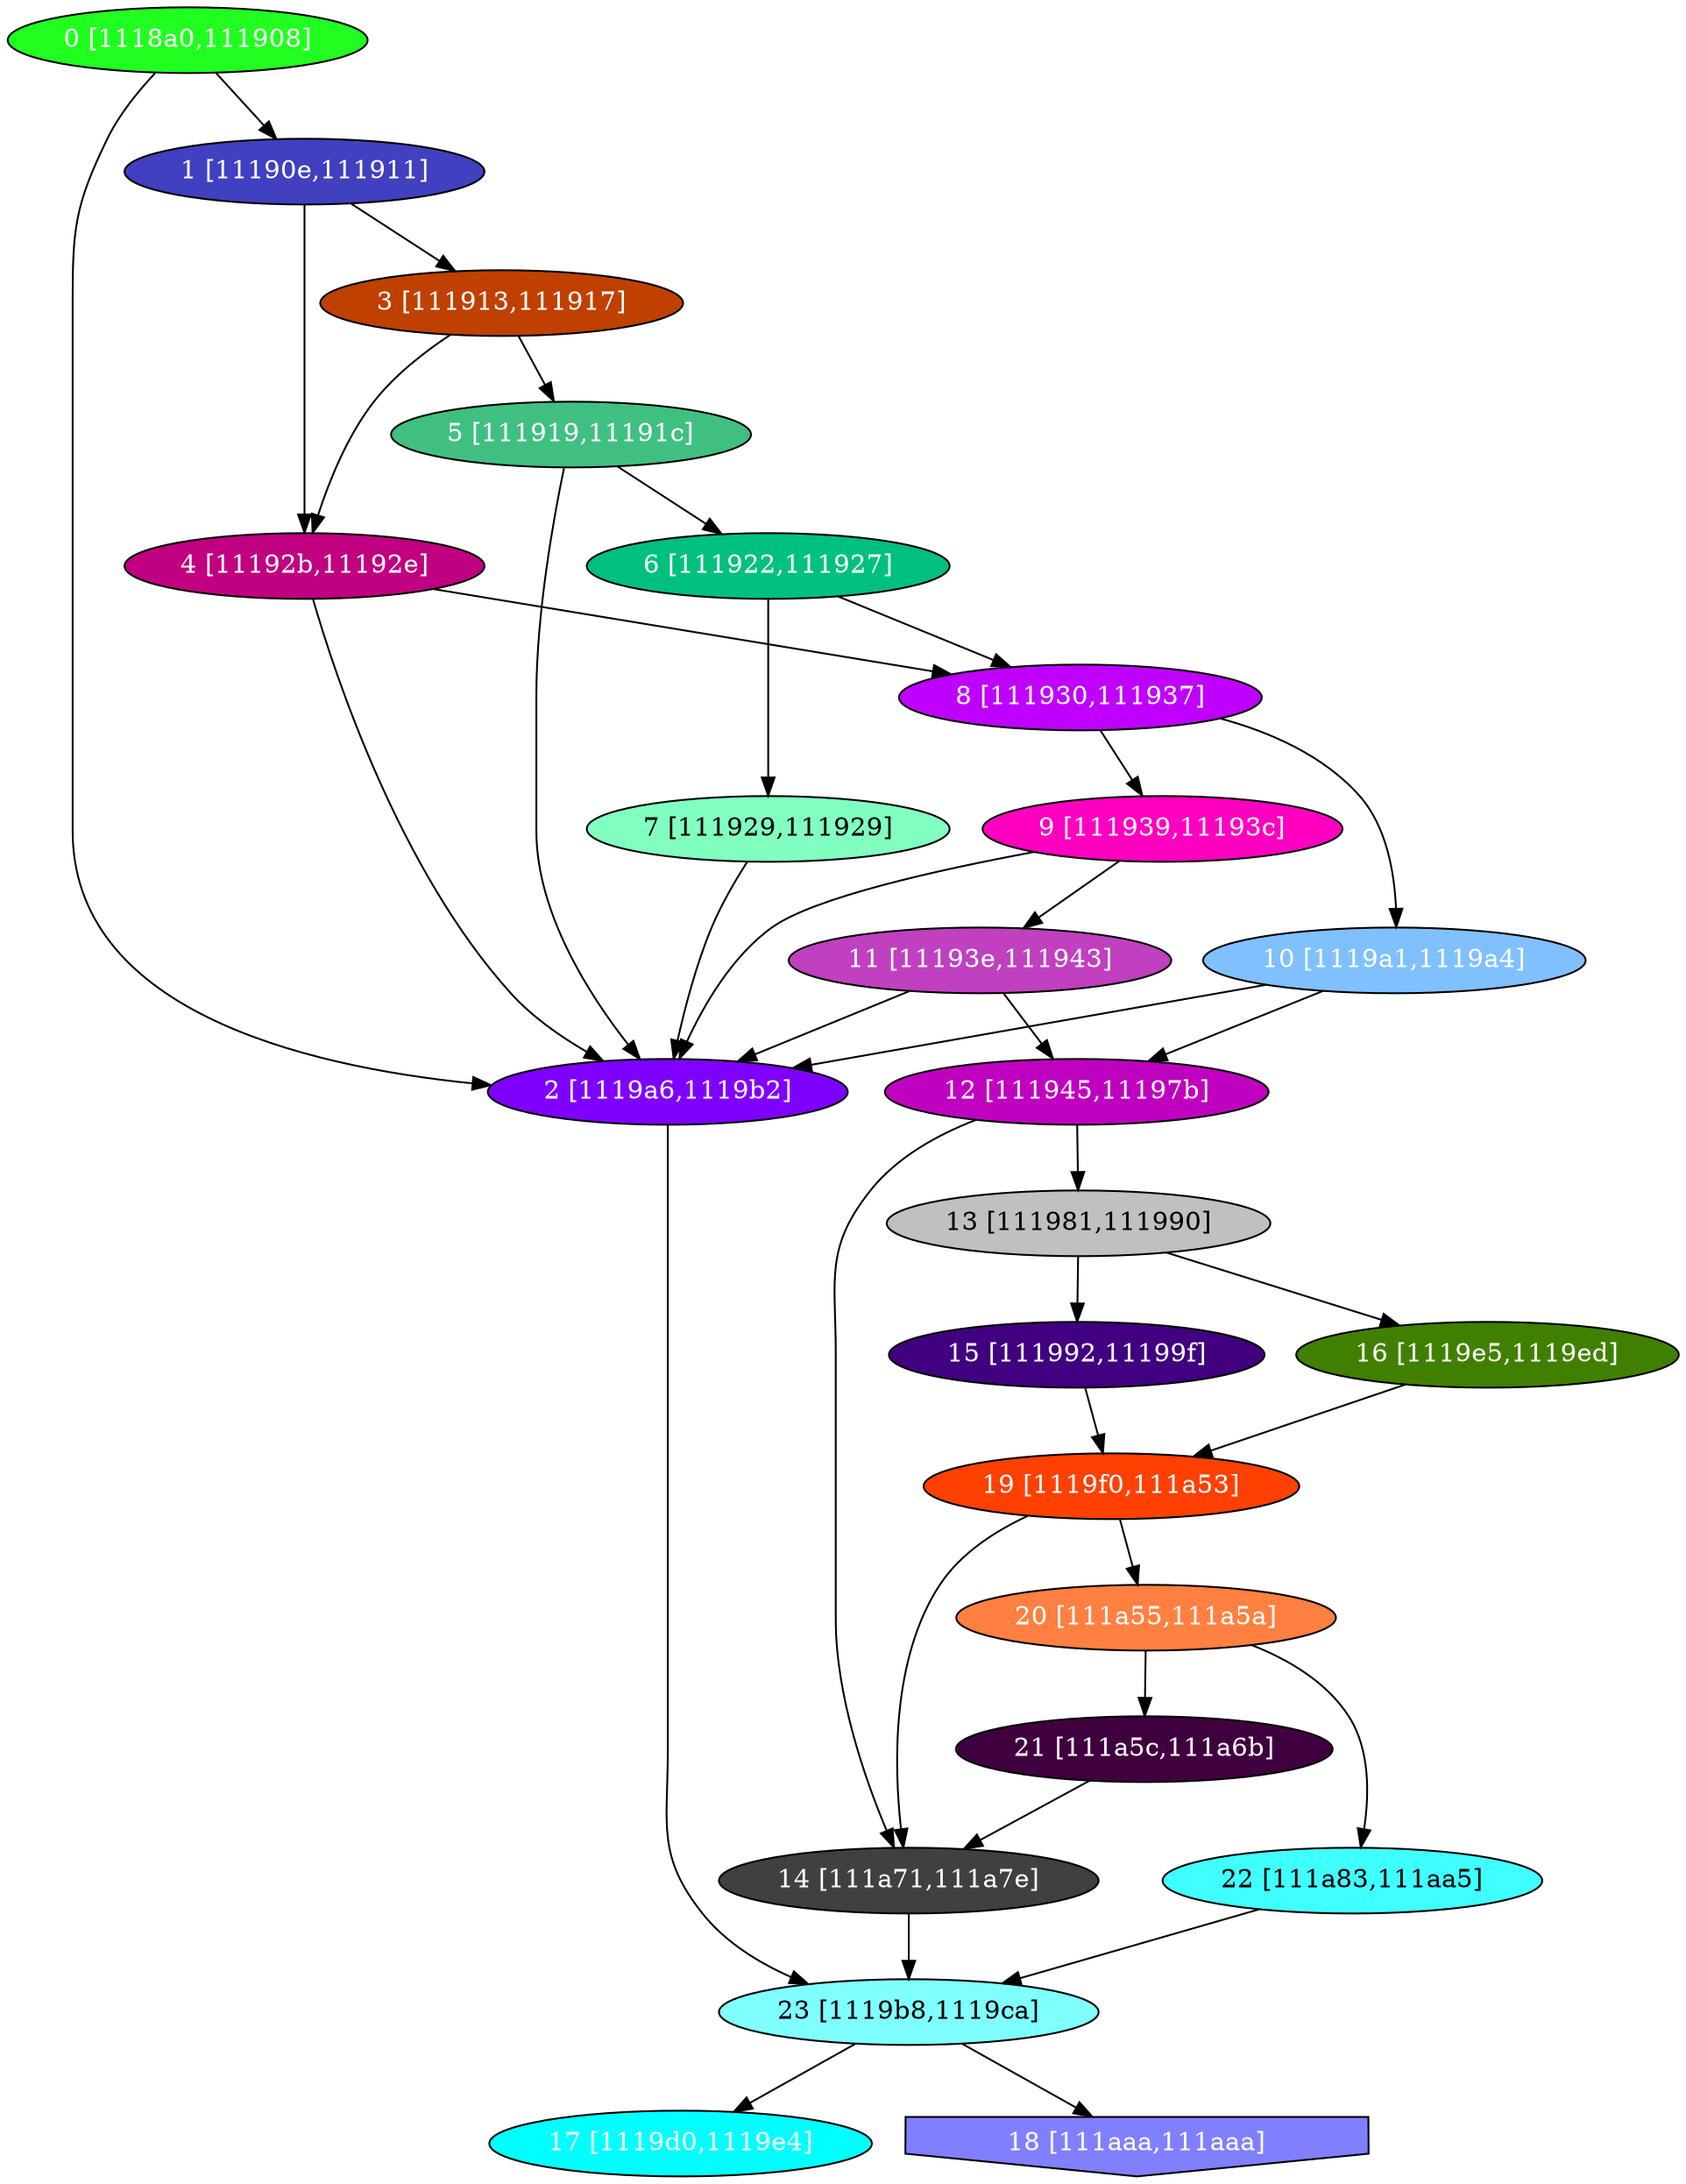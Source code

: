 diGraph libnss3{
	libnss3_0  [style=filled fillcolor="#20FF20" fontcolor="#ffffff" shape=oval label="0 [1118a0,111908]"]
	libnss3_1  [style=filled fillcolor="#4040C0" fontcolor="#ffffff" shape=oval label="1 [11190e,111911]"]
	libnss3_2  [style=filled fillcolor="#8000FF" fontcolor="#ffffff" shape=oval label="2 [1119a6,1119b2]"]
	libnss3_3  [style=filled fillcolor="#C04000" fontcolor="#ffffff" shape=oval label="3 [111913,111917]"]
	libnss3_4  [style=filled fillcolor="#C00080" fontcolor="#ffffff" shape=oval label="4 [11192b,11192e]"]
	libnss3_5  [style=filled fillcolor="#40C080" fontcolor="#ffffff" shape=oval label="5 [111919,11191c]"]
	libnss3_6  [style=filled fillcolor="#00C080" fontcolor="#ffffff" shape=oval label="6 [111922,111927]"]
	libnss3_7  [style=filled fillcolor="#80FFC0" fontcolor="#000000" shape=oval label="7 [111929,111929]"]
	libnss3_8  [style=filled fillcolor="#C000FF" fontcolor="#ffffff" shape=oval label="8 [111930,111937]"]
	libnss3_9  [style=filled fillcolor="#FF00C0" fontcolor="#ffffff" shape=oval label="9 [111939,11193c]"]
	libnss3_a  [style=filled fillcolor="#80C0FF" fontcolor="#ffffff" shape=oval label="10 [1119a1,1119a4]"]
	libnss3_b  [style=filled fillcolor="#C040C0" fontcolor="#ffffff" shape=oval label="11 [11193e,111943]"]
	libnss3_c  [style=filled fillcolor="#C000C0" fontcolor="#ffffff" shape=oval label="12 [111945,11197b]"]
	libnss3_d  [style=filled fillcolor="#C0C0C0" fontcolor="#000000" shape=oval label="13 [111981,111990]"]
	libnss3_e  [style=filled fillcolor="#404040" fontcolor="#ffffff" shape=oval label="14 [111a71,111a7e]"]
	libnss3_f  [style=filled fillcolor="#400080" fontcolor="#ffffff" shape=oval label="15 [111992,11199f]"]
	libnss3_10  [style=filled fillcolor="#408000" fontcolor="#ffffff" shape=oval label="16 [1119e5,1119ed]"]
	libnss3_11  [style=filled fillcolor="#00FFFF" fontcolor="#ffffff" shape=oval label="17 [1119d0,1119e4]"]
	libnss3_12  [style=filled fillcolor="#8080FF" fontcolor="#ffffff" shape=invhouse label="18 [111aaa,111aaa]"]
	libnss3_13  [style=filled fillcolor="#FF4000" fontcolor="#ffffff" shape=oval label="19 [1119f0,111a53]"]
	libnss3_14  [style=filled fillcolor="#FF8040" fontcolor="#ffffff" shape=oval label="20 [111a55,111a5a]"]
	libnss3_15  [style=filled fillcolor="#400040" fontcolor="#ffffff" shape=oval label="21 [111a5c,111a6b]"]
	libnss3_16  [style=filled fillcolor="#40FFFF" fontcolor="#000000" shape=oval label="22 [111a83,111aa5]"]
	libnss3_17  [style=filled fillcolor="#80FFFF" fontcolor="#000000" shape=oval label="23 [1119b8,1119ca]"]

	libnss3_0 -> libnss3_1
	libnss3_0 -> libnss3_2
	libnss3_1 -> libnss3_3
	libnss3_1 -> libnss3_4
	libnss3_2 -> libnss3_17
	libnss3_3 -> libnss3_4
	libnss3_3 -> libnss3_5
	libnss3_4 -> libnss3_2
	libnss3_4 -> libnss3_8
	libnss3_5 -> libnss3_2
	libnss3_5 -> libnss3_6
	libnss3_6 -> libnss3_7
	libnss3_6 -> libnss3_8
	libnss3_7 -> libnss3_2
	libnss3_8 -> libnss3_9
	libnss3_8 -> libnss3_a
	libnss3_9 -> libnss3_2
	libnss3_9 -> libnss3_b
	libnss3_a -> libnss3_2
	libnss3_a -> libnss3_c
	libnss3_b -> libnss3_2
	libnss3_b -> libnss3_c
	libnss3_c -> libnss3_d
	libnss3_c -> libnss3_e
	libnss3_d -> libnss3_f
	libnss3_d -> libnss3_10
	libnss3_e -> libnss3_17
	libnss3_f -> libnss3_13
	libnss3_10 -> libnss3_13
	libnss3_13 -> libnss3_e
	libnss3_13 -> libnss3_14
	libnss3_14 -> libnss3_15
	libnss3_14 -> libnss3_16
	libnss3_15 -> libnss3_e
	libnss3_16 -> libnss3_17
	libnss3_17 -> libnss3_11
	libnss3_17 -> libnss3_12
}